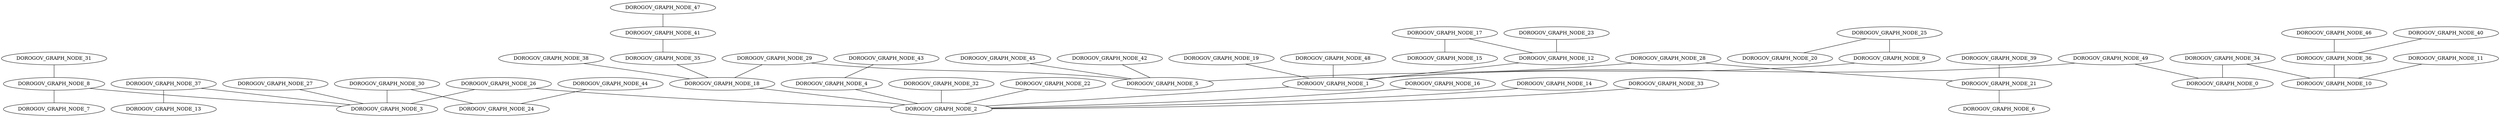 graph DOROGOV_GRAPH_KRUSKAL_INVERSE_SMALL{
DOROGOV_GRAPH_NODE_48 -- DOROGOV_GRAPH_NODE_1 [weight=19];
DOROGOV_GRAPH_NODE_26 -- DOROGOV_GRAPH_NODE_3 [weight=14];
DOROGOV_GRAPH_NODE_32 -- DOROGOV_GRAPH_NODE_2 [weight=14];
DOROGOV_GRAPH_NODE_22 -- DOROGOV_GRAPH_NODE_2 [weight=13];
DOROGOV_GRAPH_NODE_26 -- DOROGOV_GRAPH_NODE_2 [weight=13];
DOROGOV_GRAPH_NODE_42 -- DOROGOV_GRAPH_NODE_5 [weight=13];
DOROGOV_GRAPH_NODE_11 -- DOROGOV_GRAPH_NODE_10 [weight=12];
DOROGOV_GRAPH_NODE_36 -- DOROGOV_GRAPH_NODE_10 [weight=11];
DOROGOV_GRAPH_NODE_16 -- DOROGOV_GRAPH_NODE_2 [weight=10];
DOROGOV_GRAPH_NODE_17 -- DOROGOV_GRAPH_NODE_15 [weight=9];
DOROGOV_GRAPH_NODE_27 -- DOROGOV_GRAPH_NODE_3 [weight=9];
DOROGOV_GRAPH_NODE_28 -- DOROGOV_GRAPH_NODE_5 [weight=9];
DOROGOV_GRAPH_NODE_46 -- DOROGOV_GRAPH_NODE_36 [weight=9];
DOROGOV_GRAPH_NODE_8 -- DOROGOV_GRAPH_NODE_7 [weight=8];
DOROGOV_GRAPH_NODE_18 -- DOROGOV_GRAPH_NODE_2 [weight=8];
DOROGOV_GRAPH_NODE_39 -- DOROGOV_GRAPH_NODE_21 [weight=8];
DOROGOV_GRAPH_NODE_40 -- DOROGOV_GRAPH_NODE_36 [weight=8];
DOROGOV_GRAPH_NODE_25 -- DOROGOV_GRAPH_NODE_9 [weight=7];
DOROGOV_GRAPH_NODE_28 -- DOROGOV_GRAPH_NODE_21 [weight=7];
DOROGOV_GRAPH_NODE_35 -- DOROGOV_GRAPH_NODE_18 [weight=7];
DOROGOV_GRAPH_NODE_37 -- DOROGOV_GRAPH_NODE_13 [weight=7];
DOROGOV_GRAPH_NODE_38 -- DOROGOV_GRAPH_NODE_18 [weight=7];
DOROGOV_GRAPH_NODE_45 -- DOROGOV_GRAPH_NODE_5 [weight=7];
DOROGOV_GRAPH_NODE_30 -- DOROGOV_GRAPH_NODE_24 [weight=6];
DOROGOV_GRAPH_NODE_30 -- DOROGOV_GRAPH_NODE_3 [weight=6];
DOROGOV_GRAPH_NODE_34 -- DOROGOV_GRAPH_NODE_10 [weight=6];
DOROGOV_GRAPH_NODE_47 -- DOROGOV_GRAPH_NODE_41 [weight=6];
DOROGOV_GRAPH_NODE_12 -- DOROGOV_GRAPH_NODE_1 [weight=5];
DOROGOV_GRAPH_NODE_14 -- DOROGOV_GRAPH_NODE_2 [weight=5];
DOROGOV_GRAPH_NODE_29 -- DOROGOV_GRAPH_NODE_18 [weight=5];
DOROGOV_GRAPH_NODE_41 -- DOROGOV_GRAPH_NODE_35 [weight=5];
DOROGOV_GRAPH_NODE_8 -- DOROGOV_GRAPH_NODE_3 [weight=4];
DOROGOV_GRAPH_NODE_17 -- DOROGOV_GRAPH_NODE_12 [weight=4];
DOROGOV_GRAPH_NODE_25 -- DOROGOV_GRAPH_NODE_20 [weight=4];
DOROGOV_GRAPH_NODE_29 -- DOROGOV_GRAPH_NODE_5 [weight=4];
DOROGOV_GRAPH_NODE_34 -- DOROGOV_GRAPH_NODE_0 [weight=4];
DOROGOV_GRAPH_NODE_49 -- DOROGOV_GRAPH_NODE_1 [weight=4];
DOROGOV_GRAPH_NODE_1 -- DOROGOV_GRAPH_NODE_2 [weight=3];
DOROGOV_GRAPH_NODE_9 -- DOROGOV_GRAPH_NODE_1 [weight=3];
DOROGOV_GRAPH_NODE_33 -- DOROGOV_GRAPH_NODE_2 [weight=3];
DOROGOV_GRAPH_NODE_43 -- DOROGOV_GRAPH_NODE_4 [weight=3];
DOROGOV_GRAPH_NODE_44 -- DOROGOV_GRAPH_NODE_24 [weight=3];
DOROGOV_GRAPH_NODE_49 -- DOROGOV_GRAPH_NODE_0 [weight=3];
DOROGOV_GRAPH_NODE_31 -- DOROGOV_GRAPH_NODE_8 [weight=2];
DOROGOV_GRAPH_NODE_37 -- DOROGOV_GRAPH_NODE_3 [weight=2];
DOROGOV_GRAPH_NODE_4 -- DOROGOV_GRAPH_NODE_2 [weight=1];
DOROGOV_GRAPH_NODE_19 -- DOROGOV_GRAPH_NODE_1 [weight=1];
DOROGOV_GRAPH_NODE_21 -- DOROGOV_GRAPH_NODE_6 [weight=1];
DOROGOV_GRAPH_NODE_23 -- DOROGOV_GRAPH_NODE_12 [weight=1];
}
